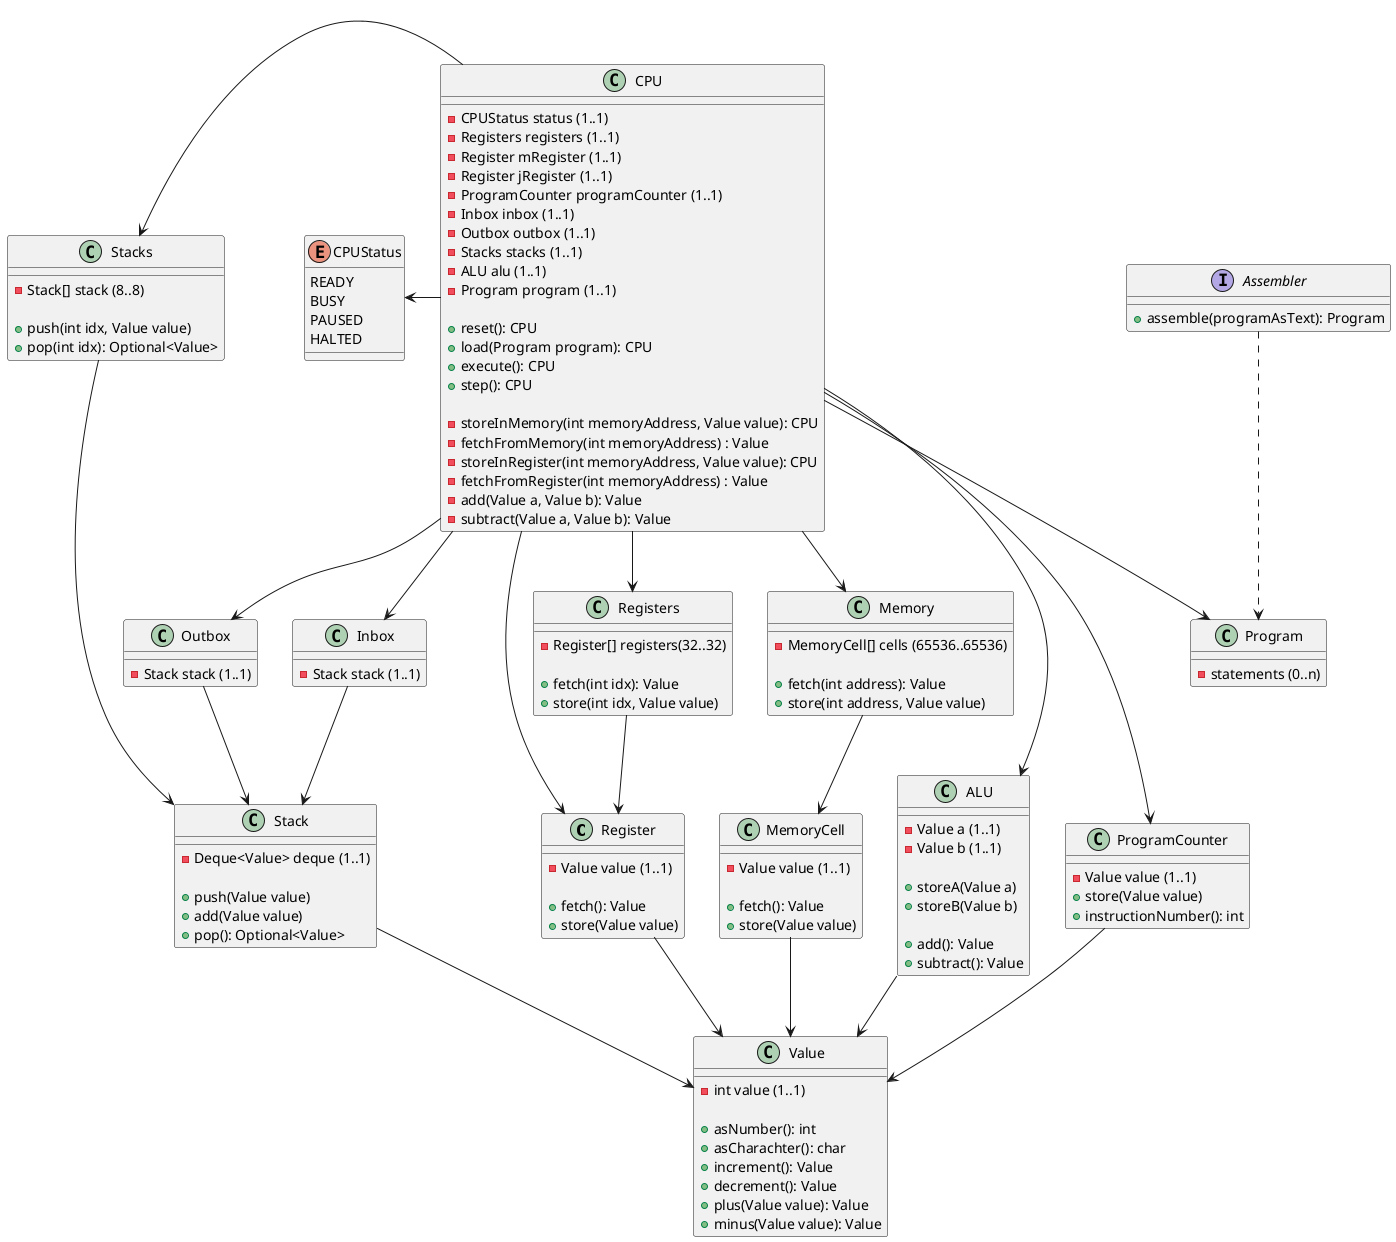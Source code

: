 @startuml

class Register {
  -Value value (1..1)

  +fetch(): Value
  +store(Value value)
}

class ProgramCounter {
  -Value value (1..1)
  +store(Value value)
  +instructionNumber(): int
}

class Registers {
  -Register[] registers(32..32)

  +fetch(int idx): Value
  +store(int idx, Value value)
}

class Inbox {
  -Stack stack (1..1)
}

class Stacks {
  -Stack[] stack (8..8)

  +push(int idx, Value value)
  +pop(int idx): Optional<Value>
}

class Stack {
  -Deque<Value> deque (1..1)

  +push(Value value)
  +add(Value value)
  +pop(): Optional<Value>
}

class Outbox
{
  -Stack stack (1..1)
}

class ALU {
  -Value a (1..1)
  -Value b (1..1)

  +storeA(Value a)
  +storeB(Value b)

  +add(): Value
  +subtract(): Value
}

class Memory {
  -MemoryCell[] cells (65536..65536)

  +fetch(int address): Value
  +store(int address, Value value)
}

class MemoryCell {
 -Value value (1..1)

 +fetch(): Value
 +store(Value value)
}

class Value {
  -int value (1..1)

  +asNumber(): int
  +asCharachter(): char
  +increment(): Value
  +decrement(): Value
  +plus(Value value): Value
  +minus(Value value): Value
}

class CPU {
  -CPUStatus status (1..1)
  -Registers registers (1..1)
  -Register mRegister (1..1)
  -Register jRegister (1..1)
  -ProgramCounter programCounter (1..1)
  -Inbox inbox (1..1)
  -Outbox outbox (1..1)
  -Stacks stacks (1..1)
  -ALU alu (1..1)
  -Program program (1..1)

  +reset(): CPU
  +load(Program program): CPU
  +execute(): CPU
  +step(): CPU

  -storeInMemory(int memoryAddress, Value value): CPU
  -fetchFromMemory(int memoryAddress) : Value
  -storeInRegister(int memoryAddress, Value value): CPU
  -fetchFromRegister(int memoryAddress) : Value
  -add(Value a, Value b): Value
  -subtract(Value a, Value b): Value
}

enum CPUStatus {
  READY
  BUSY
  PAUSED
  HALTED
}

class Program {
  -statements (0..n)
}

interface Assembler {
  +assemble(programAsText): Program
}

CPU -down-> Registers
CPU -down-> Register
CPU -down-> Inbox
CPU -down-> Outbox
CPU -right-> ALU
CPU -down-> Memory
CPU -left-> Stacks
CPU -down-> Program
CPU -down-> ProgramCounter
CPU -left-> CPUStatus
Memory -down-> MemoryCell
Registers -down-> Register
MemoryCell -down-> Value
Register -down-> Value
Inbox -down-> Stack
Outbox -down-> Stack
Stacks -down-> Stack
Stack -down-> Value
ALU -down-> Value
Assembler .down.> Program
ProgramCounter -down-> Value

@enduml